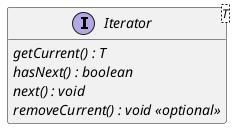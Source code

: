 @startuml
'https://plantuml.com/class-diagram

skinparam classAttributeIconSize 0  'use +-# for visibility tag
hide empty members

interface Iterator<T> {
    {abstract} getCurrent() : T
    {abstract} hasNext() : boolean
    {abstract} next() : void
    {abstract} removeCurrent() : void <<optional>>
}

@enduml